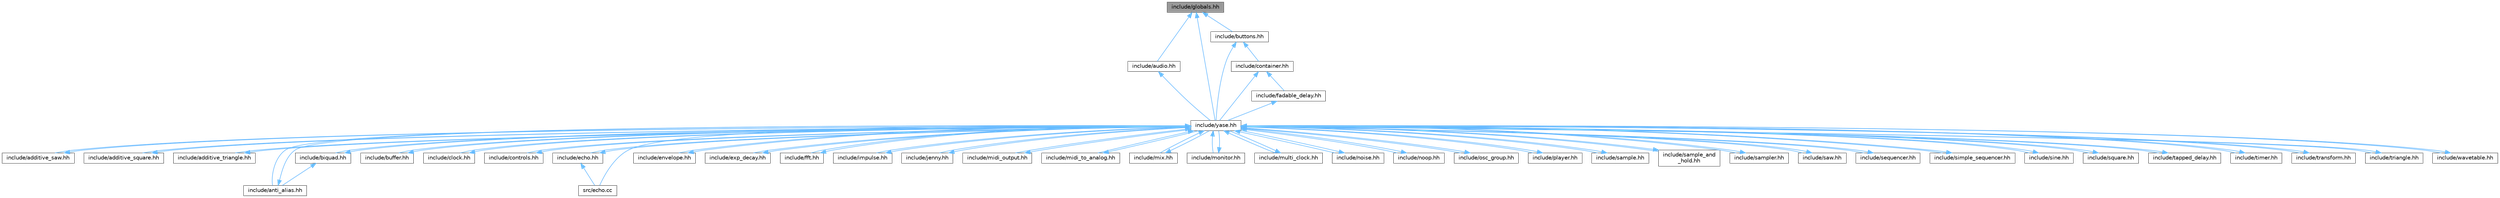 digraph "include/globals.hh"
{
 // LATEX_PDF_SIZE
  bgcolor="transparent";
  edge [fontname=Helvetica,fontsize=10,labelfontname=Helvetica,labelfontsize=10];
  node [fontname=Helvetica,fontsize=10,shape=box,height=0.2,width=0.4];
  Node1 [id="Node000001",label="include/globals.hh",height=0.2,width=0.4,color="gray40", fillcolor="grey60", style="filled", fontcolor="black",tooltip=" "];
  Node1 -> Node2 [id="edge1_Node000001_Node000002",dir="back",color="steelblue1",style="solid",tooltip=" "];
  Node2 [id="Node000002",label="include/audio.hh",height=0.2,width=0.4,color="grey40", fillcolor="white", style="filled",URL="$audio_8hh_source.html",tooltip=" "];
  Node2 -> Node3 [id="edge2_Node000002_Node000003",dir="back",color="steelblue1",style="solid",tooltip=" "];
  Node3 [id="Node000003",label="include/yase.hh",height=0.2,width=0.4,color="grey40", fillcolor="white", style="filled",URL="$yase_8hh_source.html",tooltip=" "];
  Node3 -> Node4 [id="edge3_Node000003_Node000004",dir="back",color="steelblue1",style="solid",tooltip=" "];
  Node4 [id="Node000004",label="include/additive_saw.hh",height=0.2,width=0.4,color="grey40", fillcolor="white", style="filled",URL="$additive__saw_8hh_source.html",tooltip=" "];
  Node4 -> Node3 [id="edge4_Node000004_Node000003",dir="back",color="steelblue1",style="solid",tooltip=" "];
  Node3 -> Node5 [id="edge5_Node000003_Node000005",dir="back",color="steelblue1",style="solid",tooltip=" "];
  Node5 [id="Node000005",label="include/additive_square.hh",height=0.2,width=0.4,color="grey40", fillcolor="white", style="filled",URL="$additive__square_8hh_source.html",tooltip=" "];
  Node5 -> Node3 [id="edge6_Node000005_Node000003",dir="back",color="steelblue1",style="solid",tooltip=" "];
  Node3 -> Node6 [id="edge7_Node000003_Node000006",dir="back",color="steelblue1",style="solid",tooltip=" "];
  Node6 [id="Node000006",label="include/additive_triangle.hh",height=0.2,width=0.4,color="grey40", fillcolor="white", style="filled",URL="$additive__triangle_8hh_source.html",tooltip=" "];
  Node6 -> Node3 [id="edge8_Node000006_Node000003",dir="back",color="steelblue1",style="solid",tooltip=" "];
  Node3 -> Node7 [id="edge9_Node000003_Node000007",dir="back",color="steelblue1",style="solid",tooltip=" "];
  Node7 [id="Node000007",label="include/anti_alias.hh",height=0.2,width=0.4,color="grey40", fillcolor="white", style="filled",URL="$anti__alias_8hh_source.html",tooltip=" "];
  Node7 -> Node3 [id="edge10_Node000007_Node000003",dir="back",color="steelblue1",style="solid",tooltip=" "];
  Node3 -> Node8 [id="edge11_Node000003_Node000008",dir="back",color="steelblue1",style="solid",tooltip=" "];
  Node8 [id="Node000008",label="include/biquad.hh",height=0.2,width=0.4,color="grey40", fillcolor="white", style="filled",URL="$biquad_8hh_source.html",tooltip=" "];
  Node8 -> Node7 [id="edge12_Node000008_Node000007",dir="back",color="steelblue1",style="solid",tooltip=" "];
  Node8 -> Node3 [id="edge13_Node000008_Node000003",dir="back",color="steelblue1",style="solid",tooltip=" "];
  Node3 -> Node9 [id="edge14_Node000003_Node000009",dir="back",color="steelblue1",style="solid",tooltip=" "];
  Node9 [id="Node000009",label="include/buffer.hh",height=0.2,width=0.4,color="grey40", fillcolor="white", style="filled",URL="$buffer_8hh_source.html",tooltip=" "];
  Node9 -> Node3 [id="edge15_Node000009_Node000003",dir="back",color="steelblue1",style="solid",tooltip=" "];
  Node3 -> Node10 [id="edge16_Node000003_Node000010",dir="back",color="steelblue1",style="solid",tooltip=" "];
  Node10 [id="Node000010",label="include/clock.hh",height=0.2,width=0.4,color="grey40", fillcolor="white", style="filled",URL="$clock_8hh_source.html",tooltip=" "];
  Node10 -> Node3 [id="edge17_Node000010_Node000003",dir="back",color="steelblue1",style="solid",tooltip=" "];
  Node3 -> Node11 [id="edge18_Node000003_Node000011",dir="back",color="steelblue1",style="solid",tooltip=" "];
  Node11 [id="Node000011",label="include/controls.hh",height=0.2,width=0.4,color="grey40", fillcolor="white", style="filled",URL="$controls_8hh_source.html",tooltip=" "];
  Node11 -> Node3 [id="edge19_Node000011_Node000003",dir="back",color="steelblue1",style="solid",tooltip=" "];
  Node3 -> Node12 [id="edge20_Node000003_Node000012",dir="back",color="steelblue1",style="solid",tooltip=" "];
  Node12 [id="Node000012",label="include/echo.hh",height=0.2,width=0.4,color="grey40", fillcolor="white", style="filled",URL="$echo_8hh_source.html",tooltip=" "];
  Node12 -> Node3 [id="edge21_Node000012_Node000003",dir="back",color="steelblue1",style="solid",tooltip=" "];
  Node12 -> Node13 [id="edge22_Node000012_Node000013",dir="back",color="steelblue1",style="solid",tooltip=" "];
  Node13 [id="Node000013",label="src/echo.cc",height=0.2,width=0.4,color="grey40", fillcolor="white", style="filled",URL="$echo_8cc.html",tooltip=" "];
  Node3 -> Node14 [id="edge23_Node000003_Node000014",dir="back",color="steelblue1",style="solid",tooltip=" "];
  Node14 [id="Node000014",label="include/envelope.hh",height=0.2,width=0.4,color="grey40", fillcolor="white", style="filled",URL="$envelope_8hh_source.html",tooltip=" "];
  Node14 -> Node3 [id="edge24_Node000014_Node000003",dir="back",color="steelblue1",style="solid",tooltip=" "];
  Node3 -> Node15 [id="edge25_Node000003_Node000015",dir="back",color="steelblue1",style="solid",tooltip=" "];
  Node15 [id="Node000015",label="include/exp_decay.hh",height=0.2,width=0.4,color="grey40", fillcolor="white", style="filled",URL="$exp__decay_8hh_source.html",tooltip=" "];
  Node15 -> Node3 [id="edge26_Node000015_Node000003",dir="back",color="steelblue1",style="solid",tooltip=" "];
  Node3 -> Node16 [id="edge27_Node000003_Node000016",dir="back",color="steelblue1",style="solid",tooltip=" "];
  Node16 [id="Node000016",label="include/fft.hh",height=0.2,width=0.4,color="grey40", fillcolor="white", style="filled",URL="$fft_8hh_source.html",tooltip=" "];
  Node16 -> Node3 [id="edge28_Node000016_Node000003",dir="back",color="steelblue1",style="solid",tooltip=" "];
  Node3 -> Node17 [id="edge29_Node000003_Node000017",dir="back",color="steelblue1",style="solid",tooltip=" "];
  Node17 [id="Node000017",label="include/impulse.hh",height=0.2,width=0.4,color="grey40", fillcolor="white", style="filled",URL="$impulse_8hh_source.html",tooltip=" "];
  Node17 -> Node3 [id="edge30_Node000017_Node000003",dir="back",color="steelblue1",style="solid",tooltip=" "];
  Node3 -> Node18 [id="edge31_Node000003_Node000018",dir="back",color="steelblue1",style="solid",tooltip=" "];
  Node18 [id="Node000018",label="include/jenny.hh",height=0.2,width=0.4,color="grey40", fillcolor="white", style="filled",URL="$jenny_8hh_source.html",tooltip=" "];
  Node18 -> Node3 [id="edge32_Node000018_Node000003",dir="back",color="steelblue1",style="solid",tooltip=" "];
  Node3 -> Node19 [id="edge33_Node000003_Node000019",dir="back",color="steelblue1",style="solid",tooltip=" "];
  Node19 [id="Node000019",label="include/midi_output.hh",height=0.2,width=0.4,color="grey40", fillcolor="white", style="filled",URL="$midi__output_8hh_source.html",tooltip=" "];
  Node19 -> Node3 [id="edge34_Node000019_Node000003",dir="back",color="steelblue1",style="solid",tooltip=" "];
  Node3 -> Node20 [id="edge35_Node000003_Node000020",dir="back",color="steelblue1",style="solid",tooltip=" "];
  Node20 [id="Node000020",label="include/midi_to_analog.hh",height=0.2,width=0.4,color="grey40", fillcolor="white", style="filled",URL="$midi__to__analog_8hh_source.html",tooltip=" "];
  Node20 -> Node3 [id="edge36_Node000020_Node000003",dir="back",color="steelblue1",style="solid",tooltip=" "];
  Node3 -> Node21 [id="edge37_Node000003_Node000021",dir="back",color="steelblue1",style="solid",tooltip=" "];
  Node21 [id="Node000021",label="include/mix.hh",height=0.2,width=0.4,color="grey40", fillcolor="white", style="filled",URL="$mix_8hh_source.html",tooltip=" "];
  Node21 -> Node3 [id="edge38_Node000021_Node000003",dir="back",color="steelblue1",style="solid",tooltip=" "];
  Node3 -> Node22 [id="edge39_Node000003_Node000022",dir="back",color="steelblue1",style="solid",tooltip=" "];
  Node22 [id="Node000022",label="include/monitor.hh",height=0.2,width=0.4,color="grey40", fillcolor="white", style="filled",URL="$monitor_8hh_source.html",tooltip=" "];
  Node22 -> Node3 [id="edge40_Node000022_Node000003",dir="back",color="steelblue1",style="solid",tooltip=" "];
  Node3 -> Node23 [id="edge41_Node000003_Node000023",dir="back",color="steelblue1",style="solid",tooltip=" "];
  Node23 [id="Node000023",label="include/multi_clock.hh",height=0.2,width=0.4,color="grey40", fillcolor="white", style="filled",URL="$multi__clock_8hh_source.html",tooltip=" "];
  Node23 -> Node3 [id="edge42_Node000023_Node000003",dir="back",color="steelblue1",style="solid",tooltip=" "];
  Node3 -> Node24 [id="edge43_Node000003_Node000024",dir="back",color="steelblue1",style="solid",tooltip=" "];
  Node24 [id="Node000024",label="include/noise.hh",height=0.2,width=0.4,color="grey40", fillcolor="white", style="filled",URL="$noise_8hh_source.html",tooltip=" "];
  Node24 -> Node3 [id="edge44_Node000024_Node000003",dir="back",color="steelblue1",style="solid",tooltip=" "];
  Node3 -> Node25 [id="edge45_Node000003_Node000025",dir="back",color="steelblue1",style="solid",tooltip=" "];
  Node25 [id="Node000025",label="include/noop.hh",height=0.2,width=0.4,color="grey40", fillcolor="white", style="filled",URL="$noop_8hh_source.html",tooltip=" "];
  Node25 -> Node3 [id="edge46_Node000025_Node000003",dir="back",color="steelblue1",style="solid",tooltip=" "];
  Node3 -> Node26 [id="edge47_Node000003_Node000026",dir="back",color="steelblue1",style="solid",tooltip=" "];
  Node26 [id="Node000026",label="include/osc_group.hh",height=0.2,width=0.4,color="grey40", fillcolor="white", style="filled",URL="$osc__group_8hh_source.html",tooltip=" "];
  Node26 -> Node3 [id="edge48_Node000026_Node000003",dir="back",color="steelblue1",style="solid",tooltip=" "];
  Node3 -> Node27 [id="edge49_Node000003_Node000027",dir="back",color="steelblue1",style="solid",tooltip=" "];
  Node27 [id="Node000027",label="include/player.hh",height=0.2,width=0.4,color="grey40", fillcolor="white", style="filled",URL="$player_8hh_source.html",tooltip=" "];
  Node27 -> Node3 [id="edge50_Node000027_Node000003",dir="back",color="steelblue1",style="solid",tooltip=" "];
  Node3 -> Node28 [id="edge51_Node000003_Node000028",dir="back",color="steelblue1",style="solid",tooltip=" "];
  Node28 [id="Node000028",label="include/sample.hh",height=0.2,width=0.4,color="grey40", fillcolor="white", style="filled",URL="$sample_8hh_source.html",tooltip=" "];
  Node28 -> Node3 [id="edge52_Node000028_Node000003",dir="back",color="steelblue1",style="solid",tooltip=" "];
  Node3 -> Node29 [id="edge53_Node000003_Node000029",dir="back",color="steelblue1",style="solid",tooltip=" "];
  Node29 [id="Node000029",label="include/sample_and\l_hold.hh",height=0.2,width=0.4,color="grey40", fillcolor="white", style="filled",URL="$sample__and__hold_8hh_source.html",tooltip=" "];
  Node29 -> Node3 [id="edge54_Node000029_Node000003",dir="back",color="steelblue1",style="solid",tooltip=" "];
  Node3 -> Node30 [id="edge55_Node000003_Node000030",dir="back",color="steelblue1",style="solid",tooltip=" "];
  Node30 [id="Node000030",label="include/sampler.hh",height=0.2,width=0.4,color="grey40", fillcolor="white", style="filled",URL="$sampler_8hh_source.html",tooltip=" "];
  Node30 -> Node3 [id="edge56_Node000030_Node000003",dir="back",color="steelblue1",style="solid",tooltip=" "];
  Node3 -> Node31 [id="edge57_Node000003_Node000031",dir="back",color="steelblue1",style="solid",tooltip=" "];
  Node31 [id="Node000031",label="include/saw.hh",height=0.2,width=0.4,color="grey40", fillcolor="white", style="filled",URL="$saw_8hh_source.html",tooltip=" "];
  Node31 -> Node3 [id="edge58_Node000031_Node000003",dir="back",color="steelblue1",style="solid",tooltip=" "];
  Node3 -> Node32 [id="edge59_Node000003_Node000032",dir="back",color="steelblue1",style="solid",tooltip=" "];
  Node32 [id="Node000032",label="include/sequencer.hh",height=0.2,width=0.4,color="grey40", fillcolor="white", style="filled",URL="$sequencer_8hh_source.html",tooltip=" "];
  Node32 -> Node3 [id="edge60_Node000032_Node000003",dir="back",color="steelblue1",style="solid",tooltip=" "];
  Node3 -> Node33 [id="edge61_Node000003_Node000033",dir="back",color="steelblue1",style="solid",tooltip=" "];
  Node33 [id="Node000033",label="include/simple_sequencer.hh",height=0.2,width=0.4,color="grey40", fillcolor="white", style="filled",URL="$simple__sequencer_8hh_source.html",tooltip=" "];
  Node33 -> Node3 [id="edge62_Node000033_Node000003",dir="back",color="steelblue1",style="solid",tooltip=" "];
  Node3 -> Node34 [id="edge63_Node000003_Node000034",dir="back",color="steelblue1",style="solid",tooltip=" "];
  Node34 [id="Node000034",label="include/sine.hh",height=0.2,width=0.4,color="grey40", fillcolor="white", style="filled",URL="$sine_8hh_source.html",tooltip=" "];
  Node34 -> Node3 [id="edge64_Node000034_Node000003",dir="back",color="steelblue1",style="solid",tooltip=" "];
  Node3 -> Node35 [id="edge65_Node000003_Node000035",dir="back",color="steelblue1",style="solid",tooltip=" "];
  Node35 [id="Node000035",label="include/square.hh",height=0.2,width=0.4,color="grey40", fillcolor="white", style="filled",URL="$square_8hh_source.html",tooltip=" "];
  Node35 -> Node3 [id="edge66_Node000035_Node000003",dir="back",color="steelblue1",style="solid",tooltip=" "];
  Node3 -> Node36 [id="edge67_Node000003_Node000036",dir="back",color="steelblue1",style="solid",tooltip=" "];
  Node36 [id="Node000036",label="include/tapped_delay.hh",height=0.2,width=0.4,color="grey40", fillcolor="white", style="filled",URL="$tapped__delay_8hh_source.html",tooltip=" "];
  Node36 -> Node3 [id="edge68_Node000036_Node000003",dir="back",color="steelblue1",style="solid",tooltip=" "];
  Node3 -> Node37 [id="edge69_Node000003_Node000037",dir="back",color="steelblue1",style="solid",tooltip=" "];
  Node37 [id="Node000037",label="include/timer.hh",height=0.2,width=0.4,color="grey40", fillcolor="white", style="filled",URL="$timer_8hh_source.html",tooltip=" "];
  Node37 -> Node3 [id="edge70_Node000037_Node000003",dir="back",color="steelblue1",style="solid",tooltip=" "];
  Node3 -> Node38 [id="edge71_Node000003_Node000038",dir="back",color="steelblue1",style="solid",tooltip=" "];
  Node38 [id="Node000038",label="include/transform.hh",height=0.2,width=0.4,color="grey40", fillcolor="white", style="filled",URL="$transform_8hh_source.html",tooltip=" "];
  Node38 -> Node3 [id="edge72_Node000038_Node000003",dir="back",color="steelblue1",style="solid",tooltip=" "];
  Node3 -> Node39 [id="edge73_Node000003_Node000039",dir="back",color="steelblue1",style="solid",tooltip=" "];
  Node39 [id="Node000039",label="include/triangle.hh",height=0.2,width=0.4,color="grey40", fillcolor="white", style="filled",URL="$triangle_8hh_source.html",tooltip=" "];
  Node39 -> Node3 [id="edge74_Node000039_Node000003",dir="back",color="steelblue1",style="solid",tooltip=" "];
  Node3 -> Node40 [id="edge75_Node000003_Node000040",dir="back",color="steelblue1",style="solid",tooltip=" "];
  Node40 [id="Node000040",label="include/wavetable.hh",height=0.2,width=0.4,color="grey40", fillcolor="white", style="filled",URL="$wavetable_8hh_source.html",tooltip=" "];
  Node40 -> Node3 [id="edge76_Node000040_Node000003",dir="back",color="steelblue1",style="solid",tooltip=" "];
  Node3 -> Node13 [id="edge77_Node000003_Node000013",dir="back",color="steelblue1",style="solid",tooltip=" "];
  Node1 -> Node41 [id="edge78_Node000001_Node000041",dir="back",color="steelblue1",style="solid",tooltip=" "];
  Node41 [id="Node000041",label="include/buttons.hh",height=0.2,width=0.4,color="grey40", fillcolor="white", style="filled",URL="$buttons_8hh_source.html",tooltip=" "];
  Node41 -> Node42 [id="edge79_Node000041_Node000042",dir="back",color="steelblue1",style="solid",tooltip=" "];
  Node42 [id="Node000042",label="include/container.hh",height=0.2,width=0.4,color="grey40", fillcolor="white", style="filled",URL="$container_8hh_source.html",tooltip=" "];
  Node42 -> Node43 [id="edge80_Node000042_Node000043",dir="back",color="steelblue1",style="solid",tooltip=" "];
  Node43 [id="Node000043",label="include/fadable_delay.hh",height=0.2,width=0.4,color="grey40", fillcolor="white", style="filled",URL="$fadable__delay_8hh_source.html",tooltip=" "];
  Node43 -> Node3 [id="edge81_Node000043_Node000003",dir="back",color="steelblue1",style="solid",tooltip=" "];
  Node42 -> Node3 [id="edge82_Node000042_Node000003",dir="back",color="steelblue1",style="solid",tooltip=" "];
  Node41 -> Node3 [id="edge83_Node000041_Node000003",dir="back",color="steelblue1",style="solid",tooltip=" "];
  Node1 -> Node3 [id="edge84_Node000001_Node000003",dir="back",color="steelblue1",style="solid",tooltip=" "];
}
